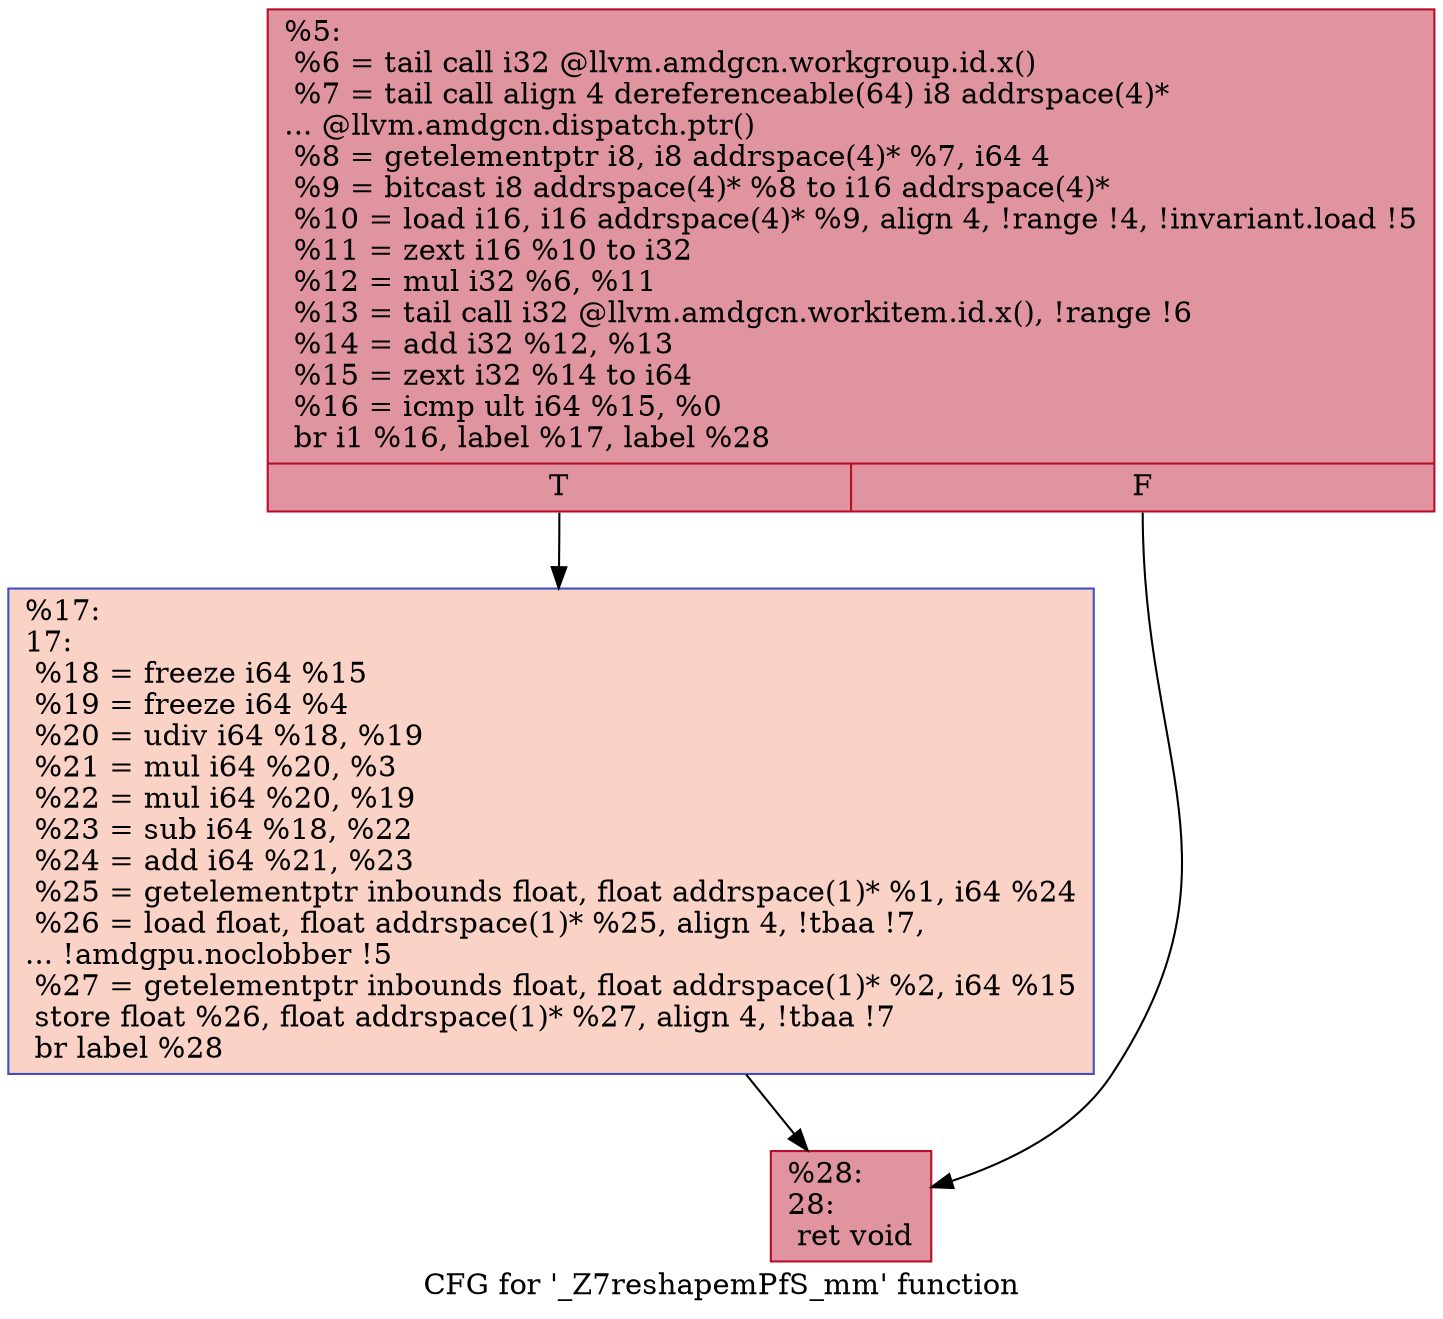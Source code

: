 digraph "CFG for '_Z7reshapemPfS_mm' function" {
	label="CFG for '_Z7reshapemPfS_mm' function";

	Node0x62ff0e0 [shape=record,color="#b70d28ff", style=filled, fillcolor="#b70d2870",label="{%5:\l  %6 = tail call i32 @llvm.amdgcn.workgroup.id.x()\l  %7 = tail call align 4 dereferenceable(64) i8 addrspace(4)*\l... @llvm.amdgcn.dispatch.ptr()\l  %8 = getelementptr i8, i8 addrspace(4)* %7, i64 4\l  %9 = bitcast i8 addrspace(4)* %8 to i16 addrspace(4)*\l  %10 = load i16, i16 addrspace(4)* %9, align 4, !range !4, !invariant.load !5\l  %11 = zext i16 %10 to i32\l  %12 = mul i32 %6, %11\l  %13 = tail call i32 @llvm.amdgcn.workitem.id.x(), !range !6\l  %14 = add i32 %12, %13\l  %15 = zext i32 %14 to i64\l  %16 = icmp ult i64 %15, %0\l  br i1 %16, label %17, label %28\l|{<s0>T|<s1>F}}"];
	Node0x62ff0e0:s0 -> Node0x62ffbd0;
	Node0x62ff0e0:s1 -> Node0x6301120;
	Node0x62ffbd0 [shape=record,color="#3d50c3ff", style=filled, fillcolor="#f59c7d70",label="{%17:\l17:                                               \l  %18 = freeze i64 %15\l  %19 = freeze i64 %4\l  %20 = udiv i64 %18, %19\l  %21 = mul i64 %20, %3\l  %22 = mul i64 %20, %19\l  %23 = sub i64 %18, %22\l  %24 = add i64 %21, %23\l  %25 = getelementptr inbounds float, float addrspace(1)* %1, i64 %24\l  %26 = load float, float addrspace(1)* %25, align 4, !tbaa !7,\l... !amdgpu.noclobber !5\l  %27 = getelementptr inbounds float, float addrspace(1)* %2, i64 %15\l  store float %26, float addrspace(1)* %27, align 4, !tbaa !7\l  br label %28\l}"];
	Node0x62ffbd0 -> Node0x6301120;
	Node0x6301120 [shape=record,color="#b70d28ff", style=filled, fillcolor="#b70d2870",label="{%28:\l28:                                               \l  ret void\l}"];
}
